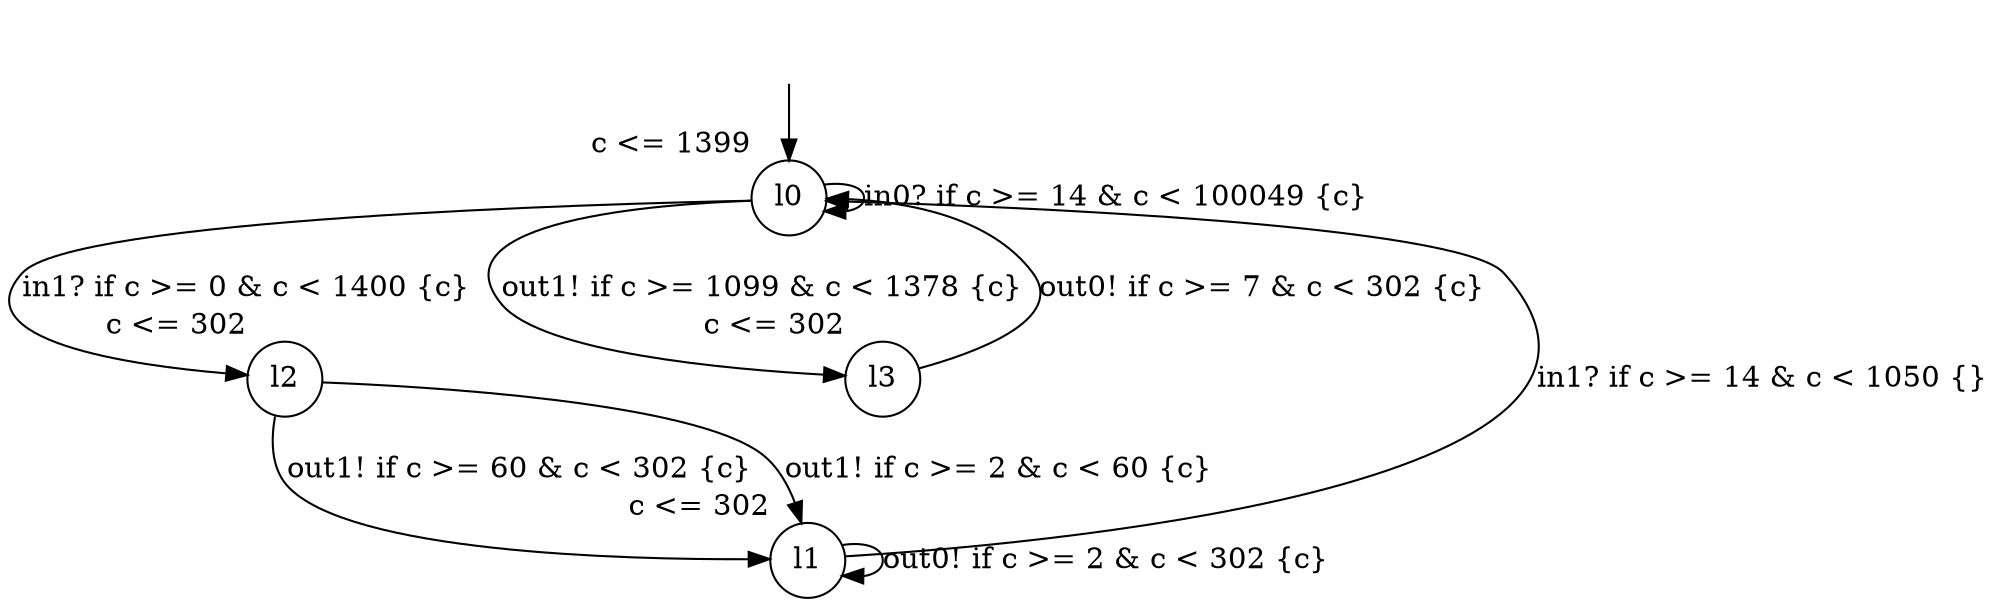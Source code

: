 digraph g {
__start0 [label="" shape="none"];
l0 [shape="circle" margin=0 label="l0", xlabel="c <= 1399"];
l1 [shape="circle" margin=0 label="l1", xlabel="c <= 302"];
l2 [shape="circle" margin=0 label="l2", xlabel="c <= 302"];
l3 [shape="circle" margin=0 label="l3", xlabel="c <= 302"];
l0 -> l0 [label="in0? if c >= 14 & c < 100049 {c} "];
l0 -> l3 [label="out1! if c >= 1099 & c < 1378 {c} "];
l0 -> l2 [label="in1? if c >= 0 & c < 1400 {c} "];
l1 -> l0 [label="in1? if c >= 14 & c < 1050 {} "];
l1 -> l1 [label="out0! if c >= 2 & c < 302 {c} "];
l2 -> l1 [label="out1! if c >= 60 & c < 302 {c} "];
l2 -> l1 [label="out1! if c >= 2 & c < 60 {c} "];
l3 -> l0 [label="out0! if c >= 7 & c < 302 {c} "];
__start0 -> l0;
}
